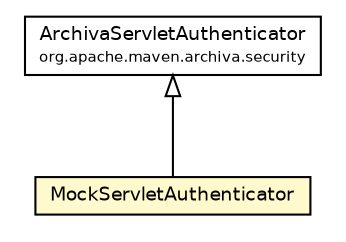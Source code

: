 #!/usr/local/bin/dot
#
# Class diagram 
# Generated by UmlGraph version 4.6 (http://www.spinellis.gr/sw/umlgraph)
#

digraph G {
	edge [fontname="Helvetica",fontsize=10,labelfontname="Helvetica",labelfontsize=10];
	node [fontname="Helvetica",fontsize=10,shape=plaintext];
	// org.apache.maven.archiva.webdav.MockServletAuthenticator
	c50611 [label=<<table border="0" cellborder="1" cellspacing="0" cellpadding="2" port="p" bgcolor="lemonChiffon" href="./MockServletAuthenticator.html">
		<tr><td><table border="0" cellspacing="0" cellpadding="1">
			<tr><td> MockServletAuthenticator </td></tr>
		</table></td></tr>
		</table>>, fontname="Helvetica", fontcolor="black", fontsize=9.0];
	//org.apache.maven.archiva.webdav.MockServletAuthenticator extends org.apache.maven.archiva.security.ArchivaServletAuthenticator
	c50632:p -> c50611:p [dir=back,arrowtail=empty];
	// org.apache.maven.archiva.security.ArchivaServletAuthenticator
	c50632 [label=<<table border="0" cellborder="1" cellspacing="0" cellpadding="2" port="p" href="http://java.sun.com/j2se/1.4.2/docs/api/org/apache/maven/archiva/security/ArchivaServletAuthenticator.html">
		<tr><td><table border="0" cellspacing="0" cellpadding="1">
			<tr><td> ArchivaServletAuthenticator </td></tr>
			<tr><td><font point-size="7.0"> org.apache.maven.archiva.security </font></td></tr>
		</table></td></tr>
		</table>>, fontname="Helvetica", fontcolor="black", fontsize=9.0];
}

